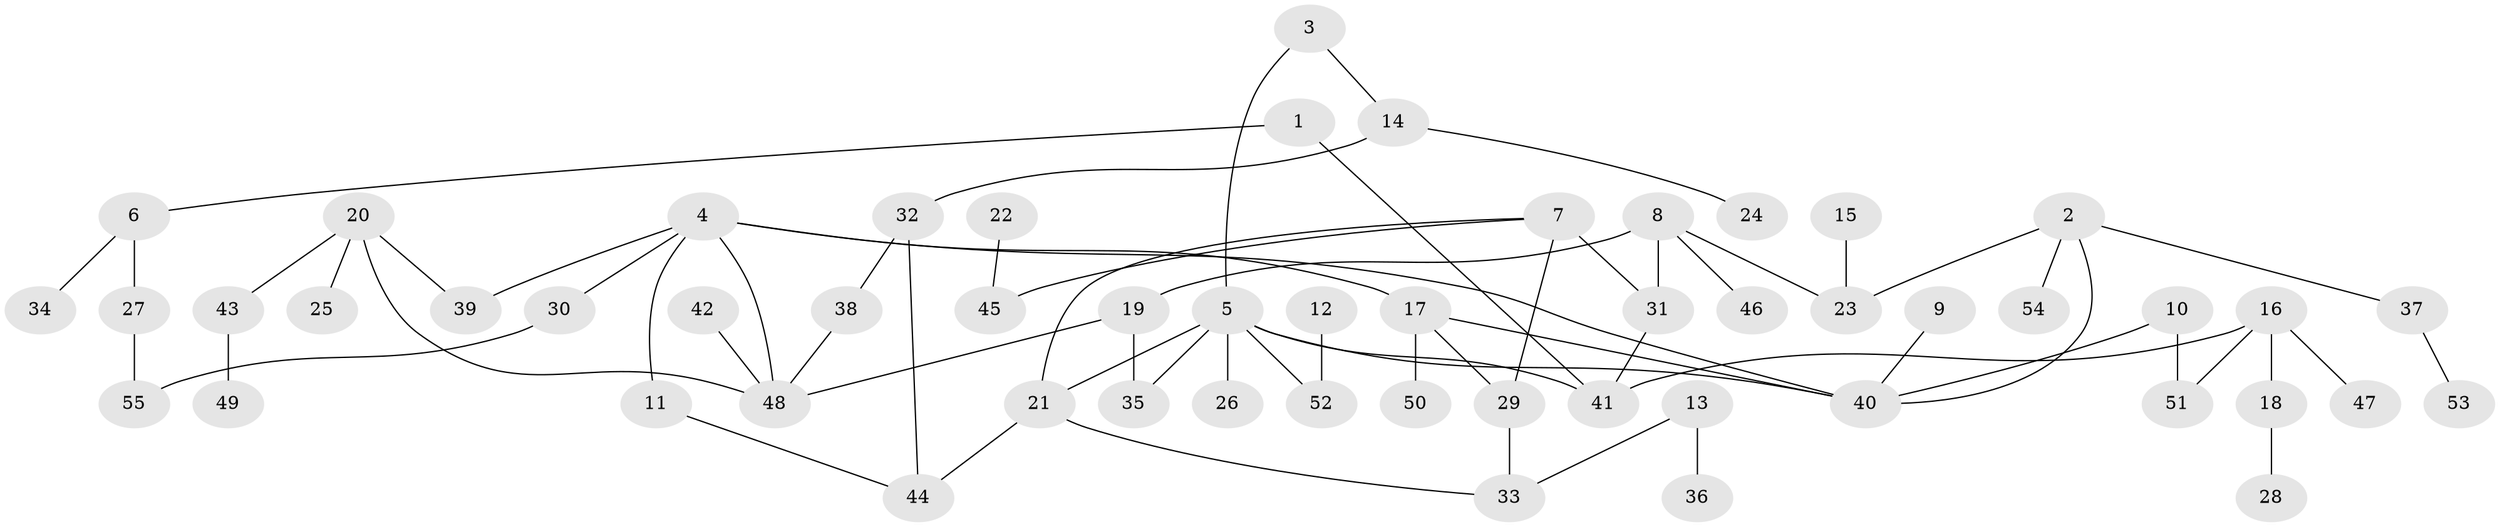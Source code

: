 // original degree distribution, {8: 0.01098901098901099, 5: 0.03296703296703297, 2: 0.2857142857142857, 7: 0.01098901098901099, 4: 0.10989010989010989, 3: 0.14285714285714285, 6: 0.02197802197802198, 1: 0.38461538461538464}
// Generated by graph-tools (version 1.1) at 2025/36/03/04/25 23:36:09]
// undirected, 55 vertices, 67 edges
graph export_dot {
  node [color=gray90,style=filled];
  1;
  2;
  3;
  4;
  5;
  6;
  7;
  8;
  9;
  10;
  11;
  12;
  13;
  14;
  15;
  16;
  17;
  18;
  19;
  20;
  21;
  22;
  23;
  24;
  25;
  26;
  27;
  28;
  29;
  30;
  31;
  32;
  33;
  34;
  35;
  36;
  37;
  38;
  39;
  40;
  41;
  42;
  43;
  44;
  45;
  46;
  47;
  48;
  49;
  50;
  51;
  52;
  53;
  54;
  55;
  1 -- 6 [weight=1.0];
  1 -- 41 [weight=1.0];
  2 -- 23 [weight=1.0];
  2 -- 37 [weight=1.0];
  2 -- 40 [weight=1.0];
  2 -- 54 [weight=1.0];
  3 -- 5 [weight=1.0];
  3 -- 14 [weight=1.0];
  4 -- 11 [weight=1.0];
  4 -- 17 [weight=1.0];
  4 -- 30 [weight=1.0];
  4 -- 39 [weight=1.0];
  4 -- 40 [weight=1.0];
  4 -- 48 [weight=1.0];
  5 -- 21 [weight=1.0];
  5 -- 26 [weight=1.0];
  5 -- 35 [weight=1.0];
  5 -- 40 [weight=1.0];
  5 -- 41 [weight=1.0];
  5 -- 52 [weight=1.0];
  6 -- 27 [weight=1.0];
  6 -- 34 [weight=1.0];
  7 -- 21 [weight=1.0];
  7 -- 29 [weight=1.0];
  7 -- 31 [weight=1.0];
  7 -- 45 [weight=1.0];
  8 -- 19 [weight=1.0];
  8 -- 23 [weight=1.0];
  8 -- 31 [weight=1.0];
  8 -- 46 [weight=1.0];
  9 -- 40 [weight=1.0];
  10 -- 40 [weight=1.0];
  10 -- 51 [weight=1.0];
  11 -- 44 [weight=1.0];
  12 -- 52 [weight=1.0];
  13 -- 33 [weight=1.0];
  13 -- 36 [weight=1.0];
  14 -- 24 [weight=1.0];
  14 -- 32 [weight=1.0];
  15 -- 23 [weight=1.0];
  16 -- 18 [weight=2.0];
  16 -- 41 [weight=1.0];
  16 -- 47 [weight=1.0];
  16 -- 51 [weight=1.0];
  17 -- 29 [weight=1.0];
  17 -- 40 [weight=1.0];
  17 -- 50 [weight=1.0];
  18 -- 28 [weight=1.0];
  19 -- 35 [weight=1.0];
  19 -- 48 [weight=1.0];
  20 -- 25 [weight=1.0];
  20 -- 39 [weight=1.0];
  20 -- 43 [weight=1.0];
  20 -- 48 [weight=1.0];
  21 -- 33 [weight=1.0];
  21 -- 44 [weight=1.0];
  22 -- 45 [weight=1.0];
  27 -- 55 [weight=1.0];
  29 -- 33 [weight=1.0];
  30 -- 55 [weight=1.0];
  31 -- 41 [weight=1.0];
  32 -- 38 [weight=1.0];
  32 -- 44 [weight=1.0];
  37 -- 53 [weight=1.0];
  38 -- 48 [weight=1.0];
  42 -- 48 [weight=1.0];
  43 -- 49 [weight=1.0];
}
